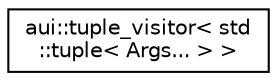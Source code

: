 digraph "Graphical Class Hierarchy"
{
 // LATEX_PDF_SIZE
  edge [fontname="Helvetica",fontsize="10",labelfontname="Helvetica",labelfontsize="10"];
  node [fontname="Helvetica",fontsize="10",shape=record];
  rankdir="LR";
  Node0 [label="aui::tuple_visitor\< std\l::tuple\< Args... \> \>",height=0.2,width=0.4,color="black", fillcolor="white", style="filled",URL="$structaui_1_1tuple__visitor_3_01std_1_1tuple_3_01Args_8_8_8_01_4_01_4.html",tooltip=" "];
}

